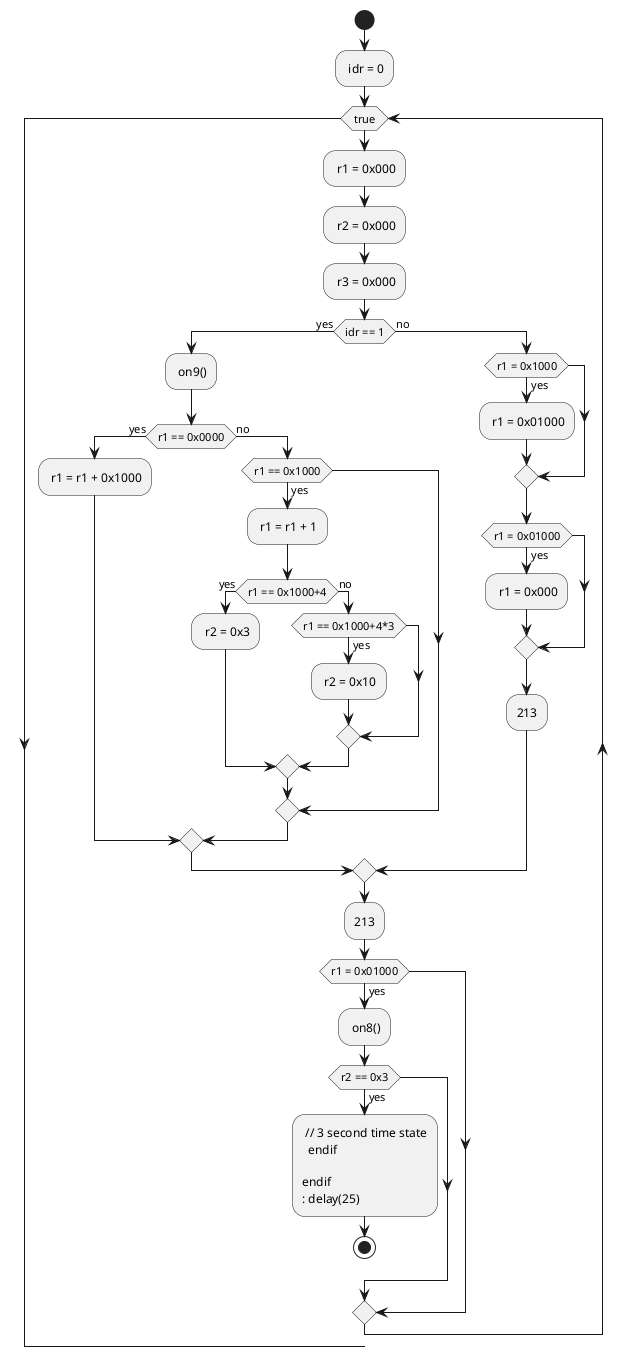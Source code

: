 @startuml
start
: idr = 0;
while (true)
  : r1 = 0x000;
  : r2 = 0x000;
  : r3 = 0x000;
  if (idr == 1) then (yes)
    : on9();
    if (r1 == 0x0000) then (yes)
      : r1 = r1 + 0x1000;
    else (no)
      if (r1 == 0x1000) then (yes)
        : r1 = r1 + 1;
        if (r1 == 0x1000+4) then (yes)
          : r2 = 0x3;
        else (no)
          if (r1 == 0x1000+4*3) then (yes)
            : r2 = 0x10;
          endif
        endif
      endif
    endif
  else (no)
    if (r1 = 0x1000) then (yes)
      : r1 = 0x01000;
    endif
    if (r1 = 0x01000) then (yes)
      : r1 = 0x000;
    endif
        :213;
  endif
    :213;
  if (r1 = 0x01000) then (yes)
    : on8();
    if (r2 == 0x3) then (yes)
      : // 3 second time state
    endif

  endif
  : delay(25);


stop
@enduml
